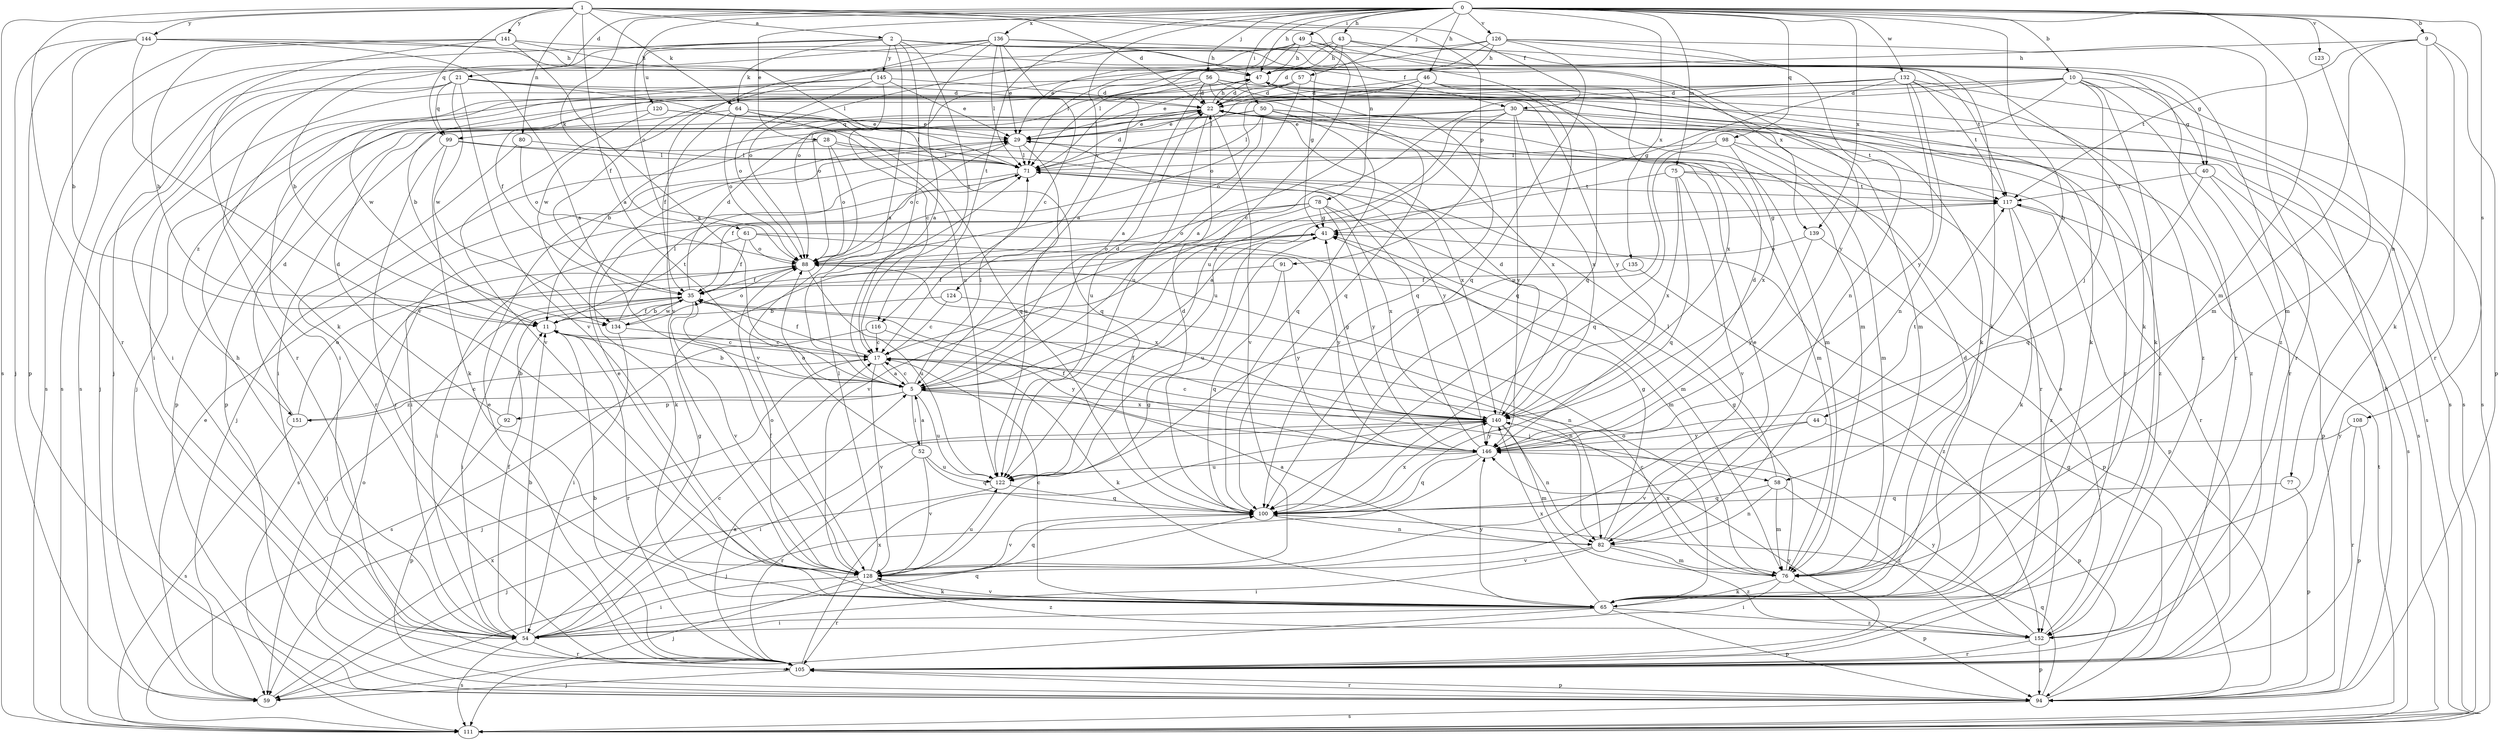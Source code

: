 strict digraph  {
0;
1;
2;
5;
9;
10;
11;
17;
21;
22;
28;
29;
30;
35;
40;
41;
43;
44;
46;
47;
49;
50;
52;
54;
56;
57;
58;
59;
61;
64;
65;
71;
75;
76;
77;
78;
80;
82;
88;
91;
92;
94;
98;
99;
100;
105;
108;
111;
116;
117;
120;
122;
123;
124;
126;
128;
132;
134;
135;
136;
139;
140;
141;
144;
145;
146;
151;
152;
0 -> 9  [label=b];
0 -> 10  [label=b];
0 -> 21  [label=d];
0 -> 28  [label=e];
0 -> 43  [label=h];
0 -> 44  [label=h];
0 -> 46  [label=h];
0 -> 47  [label=h];
0 -> 49  [label=i];
0 -> 50  [label=i];
0 -> 56  [label=j];
0 -> 57  [label=j];
0 -> 61  [label=k];
0 -> 75  [label=m];
0 -> 76  [label=m];
0 -> 77  [label=n];
0 -> 88  [label=o];
0 -> 98  [label=q];
0 -> 108  [label=s];
0 -> 116  [label=t];
0 -> 123  [label=v];
0 -> 124  [label=v];
0 -> 126  [label=v];
0 -> 132  [label=w];
0 -> 135  [label=x];
0 -> 136  [label=x];
0 -> 139  [label=x];
1 -> 2  [label=a];
1 -> 5  [label=a];
1 -> 22  [label=d];
1 -> 30  [label=f];
1 -> 64  [label=k];
1 -> 78  [label=n];
1 -> 80  [label=n];
1 -> 91  [label=p];
1 -> 99  [label=q];
1 -> 105  [label=r];
1 -> 111  [label=s];
1 -> 141  [label=y];
1 -> 144  [label=y];
2 -> 5  [label=a];
2 -> 17  [label=c];
2 -> 30  [label=f];
2 -> 40  [label=g];
2 -> 64  [label=k];
2 -> 105  [label=r];
2 -> 111  [label=s];
2 -> 116  [label=t];
2 -> 120  [label=u];
2 -> 139  [label=x];
2 -> 145  [label=y];
5 -> 11  [label=b];
5 -> 17  [label=c];
5 -> 22  [label=d];
5 -> 52  [label=i];
5 -> 58  [label=j];
5 -> 71  [label=l];
5 -> 92  [label=p];
5 -> 122  [label=u];
5 -> 140  [label=x];
5 -> 151  [label=z];
9 -> 47  [label=h];
9 -> 65  [label=k];
9 -> 76  [label=m];
9 -> 94  [label=p];
9 -> 105  [label=r];
9 -> 117  [label=t];
10 -> 17  [label=c];
10 -> 22  [label=d];
10 -> 40  [label=g];
10 -> 58  [label=j];
10 -> 65  [label=k];
10 -> 105  [label=r];
10 -> 111  [label=s];
10 -> 122  [label=u];
10 -> 151  [label=z];
11 -> 17  [label=c];
11 -> 35  [label=f];
11 -> 82  [label=n];
11 -> 105  [label=r];
11 -> 117  [label=t];
17 -> 5  [label=a];
17 -> 35  [label=f];
17 -> 59  [label=j];
17 -> 65  [label=k];
17 -> 128  [label=v];
21 -> 22  [label=d];
21 -> 54  [label=i];
21 -> 59  [label=j];
21 -> 99  [label=q];
21 -> 122  [label=u];
21 -> 128  [label=v];
21 -> 134  [label=w];
21 -> 146  [label=y];
22 -> 29  [label=e];
22 -> 47  [label=h];
22 -> 76  [label=m];
22 -> 99  [label=q];
22 -> 105  [label=r];
22 -> 122  [label=u];
22 -> 128  [label=v];
28 -> 59  [label=j];
28 -> 71  [label=l];
28 -> 76  [label=m];
28 -> 88  [label=o];
28 -> 128  [label=v];
29 -> 71  [label=l];
29 -> 88  [label=o];
29 -> 122  [label=u];
29 -> 146  [label=y];
30 -> 5  [label=a];
30 -> 29  [label=e];
30 -> 54  [label=i];
30 -> 117  [label=t];
30 -> 122  [label=u];
30 -> 140  [label=x];
30 -> 146  [label=y];
30 -> 152  [label=z];
35 -> 11  [label=b];
35 -> 22  [label=d];
35 -> 54  [label=i];
35 -> 59  [label=j];
35 -> 128  [label=v];
35 -> 134  [label=w];
40 -> 94  [label=p];
40 -> 100  [label=q];
40 -> 111  [label=s];
40 -> 117  [label=t];
41 -> 88  [label=o];
41 -> 111  [label=s];
41 -> 122  [label=u];
43 -> 5  [label=a];
43 -> 22  [label=d];
43 -> 35  [label=f];
43 -> 47  [label=h];
43 -> 65  [label=k];
43 -> 105  [label=r];
43 -> 152  [label=z];
44 -> 94  [label=p];
44 -> 128  [label=v];
44 -> 146  [label=y];
46 -> 5  [label=a];
46 -> 22  [label=d];
46 -> 71  [label=l];
46 -> 76  [label=m];
46 -> 88  [label=o];
46 -> 100  [label=q];
46 -> 140  [label=x];
47 -> 22  [label=d];
47 -> 65  [label=k];
47 -> 100  [label=q];
47 -> 134  [label=w];
49 -> 29  [label=e];
49 -> 47  [label=h];
49 -> 71  [label=l];
49 -> 88  [label=o];
49 -> 100  [label=q];
49 -> 122  [label=u];
49 -> 146  [label=y];
50 -> 11  [label=b];
50 -> 29  [label=e];
50 -> 71  [label=l];
50 -> 88  [label=o];
50 -> 100  [label=q];
50 -> 111  [label=s];
50 -> 140  [label=x];
50 -> 152  [label=z];
52 -> 5  [label=a];
52 -> 88  [label=o];
52 -> 100  [label=q];
52 -> 105  [label=r];
52 -> 122  [label=u];
52 -> 128  [label=v];
54 -> 11  [label=b];
54 -> 17  [label=c];
54 -> 35  [label=f];
54 -> 41  [label=g];
54 -> 47  [label=h];
54 -> 100  [label=q];
54 -> 105  [label=r];
54 -> 111  [label=s];
56 -> 5  [label=a];
56 -> 22  [label=d];
56 -> 35  [label=f];
56 -> 71  [label=l];
56 -> 76  [label=m];
56 -> 88  [label=o];
56 -> 100  [label=q];
56 -> 105  [label=r];
56 -> 111  [label=s];
57 -> 22  [label=d];
57 -> 29  [label=e];
57 -> 54  [label=i];
57 -> 65  [label=k];
57 -> 122  [label=u];
58 -> 71  [label=l];
58 -> 76  [label=m];
58 -> 82  [label=n];
58 -> 100  [label=q];
58 -> 152  [label=z];
59 -> 29  [label=e];
59 -> 140  [label=x];
61 -> 35  [label=f];
61 -> 54  [label=i];
61 -> 76  [label=m];
61 -> 88  [label=o];
61 -> 146  [label=y];
64 -> 29  [label=e];
64 -> 35  [label=f];
64 -> 71  [label=l];
64 -> 88  [label=o];
64 -> 94  [label=p];
64 -> 100  [label=q];
65 -> 17  [label=c];
65 -> 22  [label=d];
65 -> 29  [label=e];
65 -> 54  [label=i];
65 -> 88  [label=o];
65 -> 94  [label=p];
65 -> 111  [label=s];
65 -> 128  [label=v];
65 -> 140  [label=x];
65 -> 146  [label=y];
65 -> 152  [label=z];
71 -> 22  [label=d];
71 -> 35  [label=f];
71 -> 54  [label=i];
71 -> 117  [label=t];
75 -> 5  [label=a];
75 -> 100  [label=q];
75 -> 105  [label=r];
75 -> 117  [label=t];
75 -> 128  [label=v];
75 -> 140  [label=x];
76 -> 17  [label=c];
76 -> 41  [label=g];
76 -> 54  [label=i];
76 -> 65  [label=k];
76 -> 94  [label=p];
76 -> 140  [label=x];
77 -> 94  [label=p];
77 -> 100  [label=q];
78 -> 41  [label=g];
78 -> 65  [label=k];
78 -> 76  [label=m];
78 -> 88  [label=o];
78 -> 128  [label=v];
78 -> 140  [label=x];
78 -> 146  [label=y];
80 -> 71  [label=l];
80 -> 88  [label=o];
80 -> 105  [label=r];
82 -> 5  [label=a];
82 -> 29  [label=e];
82 -> 41  [label=g];
82 -> 54  [label=i];
82 -> 76  [label=m];
82 -> 128  [label=v];
82 -> 152  [label=z];
88 -> 35  [label=f];
88 -> 122  [label=u];
88 -> 140  [label=x];
91 -> 35  [label=f];
91 -> 100  [label=q];
91 -> 146  [label=y];
92 -> 11  [label=b];
92 -> 22  [label=d];
92 -> 94  [label=p];
94 -> 41  [label=g];
94 -> 47  [label=h];
94 -> 88  [label=o];
94 -> 100  [label=q];
94 -> 105  [label=r];
94 -> 111  [label=s];
98 -> 71  [label=l];
98 -> 76  [label=m];
98 -> 100  [label=q];
98 -> 111  [label=s];
98 -> 140  [label=x];
99 -> 65  [label=k];
99 -> 71  [label=l];
99 -> 105  [label=r];
99 -> 140  [label=x];
100 -> 22  [label=d];
100 -> 82  [label=n];
100 -> 128  [label=v];
100 -> 140  [label=x];
105 -> 5  [label=a];
105 -> 11  [label=b];
105 -> 29  [label=e];
105 -> 59  [label=j];
105 -> 94  [label=p];
105 -> 140  [label=x];
105 -> 146  [label=y];
108 -> 94  [label=p];
108 -> 105  [label=r];
108 -> 146  [label=y];
111 -> 117  [label=t];
116 -> 17  [label=c];
116 -> 111  [label=s];
116 -> 146  [label=y];
117 -> 41  [label=g];
117 -> 65  [label=k];
117 -> 94  [label=p];
117 -> 152  [label=z];
120 -> 29  [label=e];
120 -> 94  [label=p];
120 -> 100  [label=q];
120 -> 128  [label=v];
122 -> 59  [label=j];
122 -> 100  [label=q];
123 -> 76  [label=m];
124 -> 11  [label=b];
124 -> 17  [label=c];
124 -> 82  [label=n];
126 -> 47  [label=h];
126 -> 59  [label=j];
126 -> 65  [label=k];
126 -> 71  [label=l];
126 -> 82  [label=n];
126 -> 88  [label=o];
126 -> 100  [label=q];
126 -> 105  [label=r];
128 -> 35  [label=f];
128 -> 41  [label=g];
128 -> 54  [label=i];
128 -> 59  [label=j];
128 -> 65  [label=k];
128 -> 71  [label=l];
128 -> 88  [label=o];
128 -> 100  [label=q];
128 -> 105  [label=r];
128 -> 122  [label=u];
128 -> 152  [label=z];
132 -> 11  [label=b];
132 -> 22  [label=d];
132 -> 41  [label=g];
132 -> 59  [label=j];
132 -> 82  [label=n];
132 -> 111  [label=s];
132 -> 117  [label=t];
132 -> 146  [label=y];
132 -> 152  [label=z];
134 -> 17  [label=c];
134 -> 54  [label=i];
134 -> 71  [label=l];
134 -> 88  [label=o];
135 -> 35  [label=f];
135 -> 152  [label=z];
136 -> 5  [label=a];
136 -> 11  [label=b];
136 -> 17  [label=c];
136 -> 29  [label=e];
136 -> 47  [label=h];
136 -> 71  [label=l];
136 -> 111  [label=s];
136 -> 117  [label=t];
136 -> 128  [label=v];
139 -> 88  [label=o];
139 -> 94  [label=p];
139 -> 146  [label=y];
140 -> 17  [label=c];
140 -> 22  [label=d];
140 -> 35  [label=f];
140 -> 41  [label=g];
140 -> 54  [label=i];
140 -> 76  [label=m];
140 -> 82  [label=n];
140 -> 146  [label=y];
141 -> 5  [label=a];
141 -> 11  [label=b];
141 -> 41  [label=g];
141 -> 47  [label=h];
141 -> 65  [label=k];
141 -> 111  [label=s];
144 -> 5  [label=a];
144 -> 11  [label=b];
144 -> 47  [label=h];
144 -> 59  [label=j];
144 -> 71  [label=l];
144 -> 94  [label=p];
144 -> 128  [label=v];
145 -> 17  [label=c];
145 -> 22  [label=d];
145 -> 29  [label=e];
145 -> 54  [label=i];
145 -> 88  [label=o];
145 -> 134  [label=w];
146 -> 22  [label=d];
146 -> 35  [label=f];
146 -> 59  [label=j];
146 -> 71  [label=l];
146 -> 100  [label=q];
146 -> 117  [label=t];
146 -> 122  [label=u];
151 -> 17  [label=c];
151 -> 22  [label=d];
151 -> 88  [label=o];
151 -> 111  [label=s];
152 -> 29  [label=e];
152 -> 94  [label=p];
152 -> 105  [label=r];
152 -> 146  [label=y];
}
